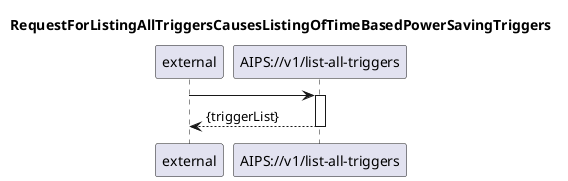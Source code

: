 @startuml 205_listAllTriggers
skinparam responseMessageBelowArrow true

title
RequestForListingAllTriggersCausesListingOfTimeBasedPowerSavingTriggers
end title

participant "external" as requestor
participant "AIPS://v1/list-all-triggers" as listTriggers


requestor -> listTriggers
activate listTriggers

listTriggers --> requestor: {triggerList}

deactivate listTriggers

@enduml